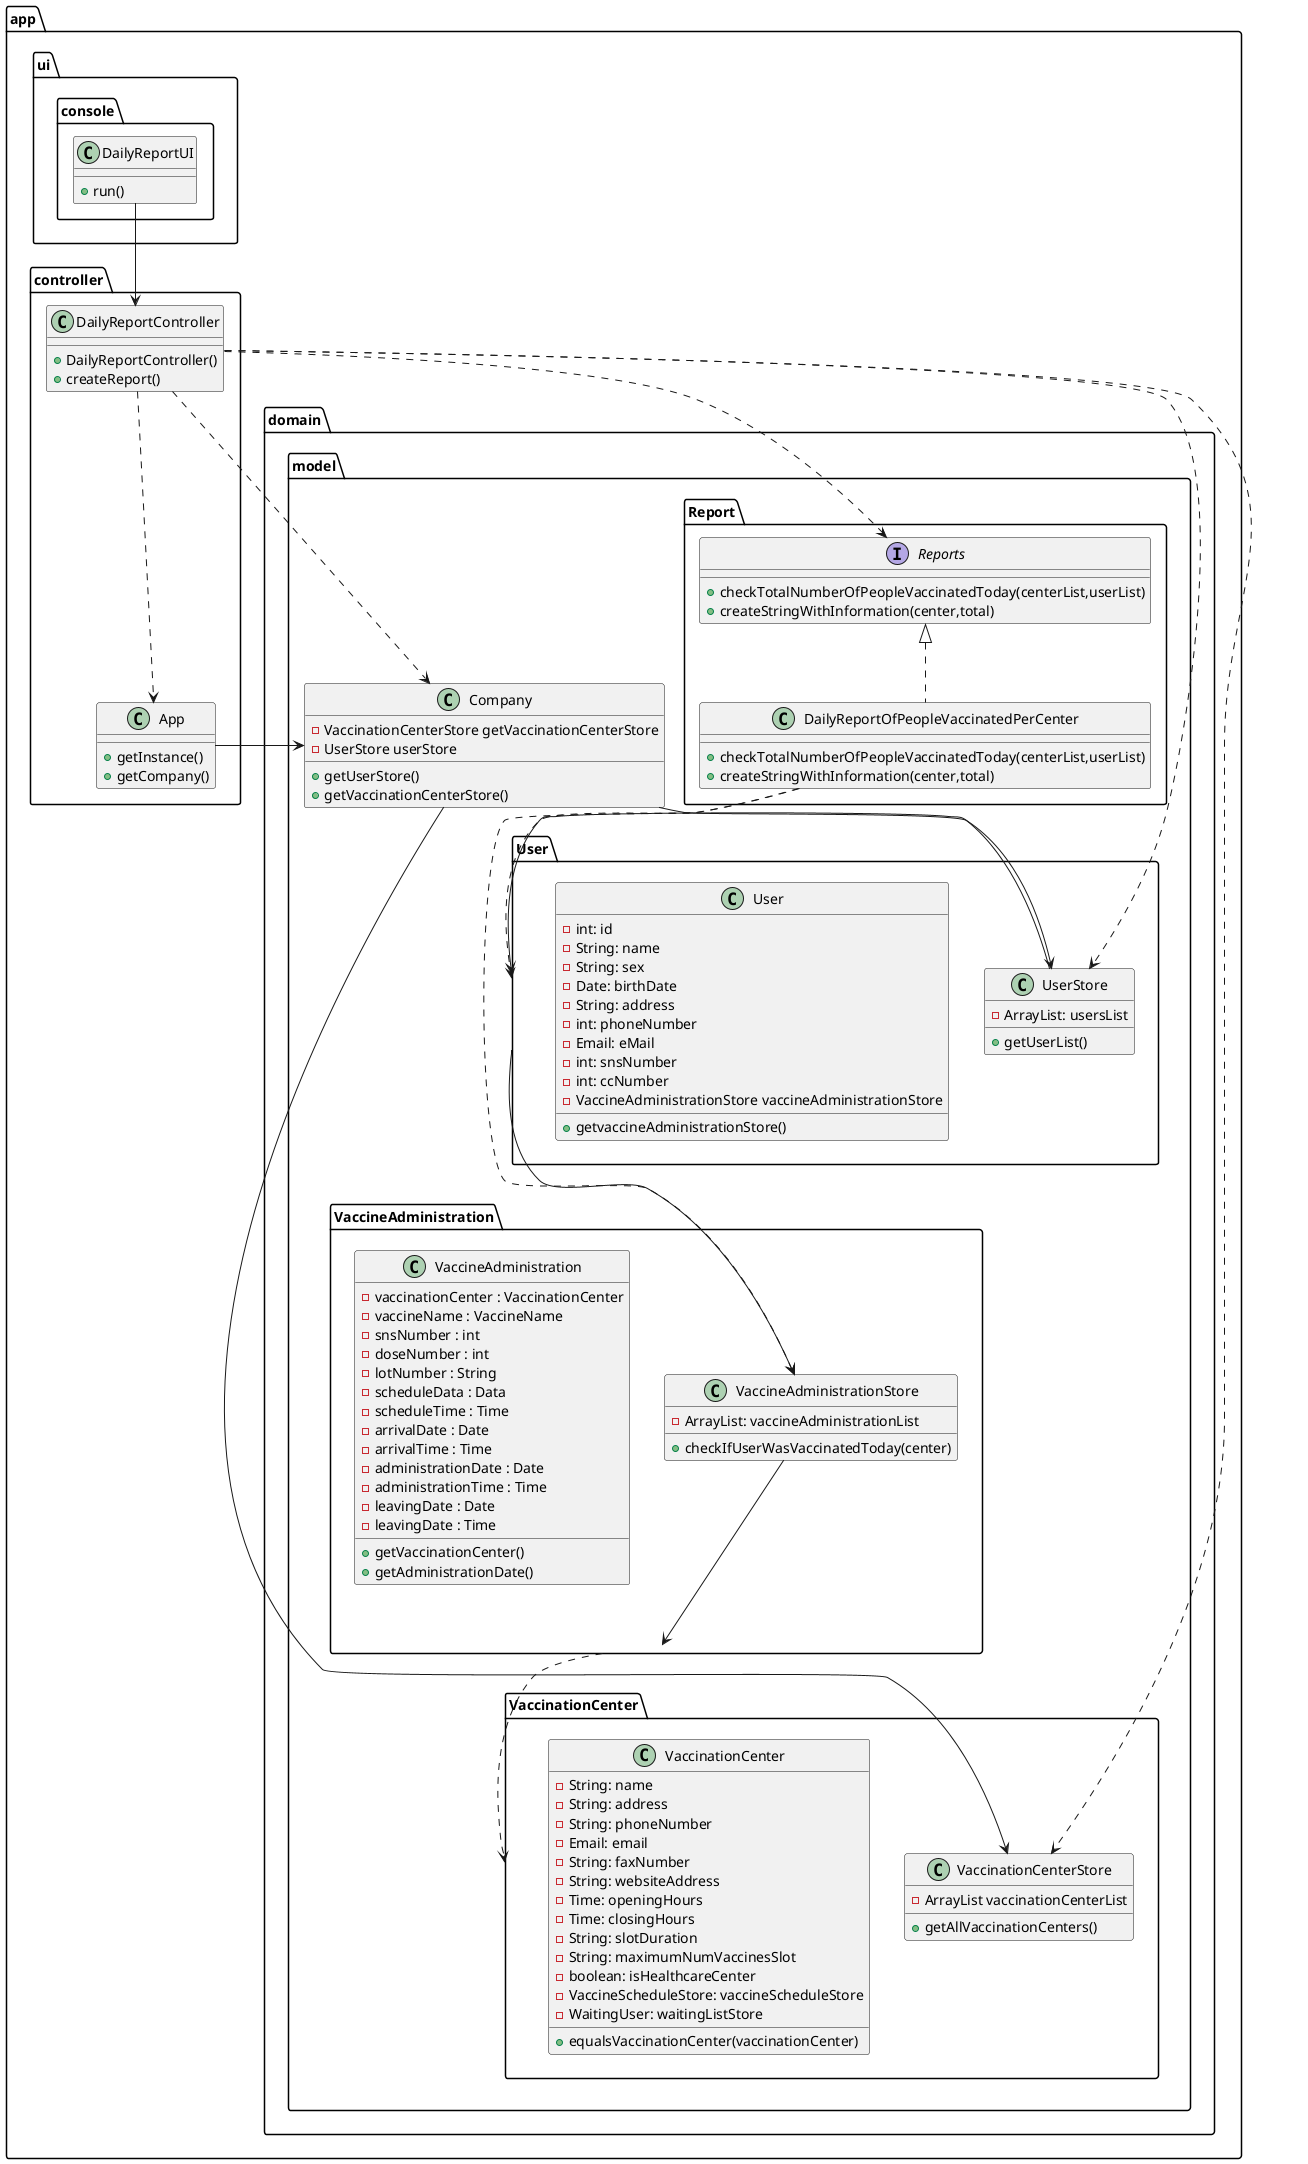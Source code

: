 @startuml




package app.ui.console{
class DailyReportUI{
+ run()
}
}
package app.controller{
class DailyReportController{
+DailyReportController()
+createReport()
}

class App{
+getInstance()
+getCompany()
}
}
package app.domain.model{

package app.domain.model.Report{
interface Reports{
+checkTotalNumberOfPeopleVaccinatedToday(centerList,userList)
+createStringWithInformation(center,total)
}
class DailyReportOfPeopleVaccinatedPerCenter{
+checkTotalNumberOfPeopleVaccinatedToday(centerList,userList)
+createStringWithInformation(center,total)
}
}
class Company {
-VaccinationCenterStore getVaccinationCenterStore
-UserStore userStore
+getUserStore()
+getVaccinationCenterStore()
}

package app.domain.model.VaccinationCenter{
class VaccinationCenterStore {
-ArrayList vaccinationCenterList
+getAllVaccinationCenters()
}

class VaccinationCenter{
-String: name
-String: address
-String: phoneNumber
-Email: email
-String: faxNumber
-String: websiteAddress
-Time: openingHours
-Time: closingHours
-String: slotDuration
-String: maximumNumVaccinesSlot
-boolean: isHealthcareCenter
-VaccineScheduleStore: vaccineScheduleStore
-WaitingUser: waitingListStore
+equalsVaccinationCenter(vaccinationCenter)
}
}

package app.domain.model.User{
class UserStore{
-ArrayList: usersList
+getUserList()
}

class User{
-int: id
-String: name
-String: sex
-Date: birthDate
-String: address
-int: phoneNumber
-Email: eMail
-int: snsNumber
-int: ccNumber
-VaccineAdministrationStore vaccineAdministrationStore
+getvaccineAdministrationStore()
}
}

package app.domain.model.VaccineAdministration{
class VaccineAdministrationStore{
-ArrayList: vaccineAdministrationList
+checkIfUserWasVaccinatedToday(center)
}


class VaccineAdministration{
- vaccinationCenter : VaccinationCenter
- vaccineName : VaccineName
- snsNumber : int
- doseNumber : int
- lotNumber : String
- scheduleData : Data
- scheduleTime : Time
- arrivalDate : Date
- arrivalTime : Time
- administrationDate : Date
- administrationTime : Time
- leavingDate : Date
- leavingDate : Time
+getVaccinationCenter()
+getAdministrationDate()
}
}


DailyReportUI--> DailyReportController
DailyReportController...> App
App->Company
DailyReportController..> Company
Company-->UserStore
DailyReportController..> UserStore
Company --> VaccinationCenterStore
DailyReportController..> VaccinationCenterStore
DailyReportController ..> Reports
UserStore -> User

Reports <|.. DailyReportOfPeopleVaccinatedPerCenter
DailyReportOfPeopleVaccinatedPerCenter..> User
User--> VaccineAdministrationStore
VaccineAdministrationStore-->VaccineAdministration
DailyReportOfPeopleVaccinatedPerCenter..>VaccineAdministrationStore
VaccineAdministration..>VaccinationCenter

@enduml
